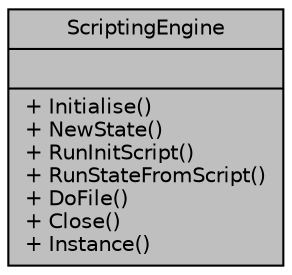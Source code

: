 digraph "ScriptingEngine"
{
 // LATEX_PDF_SIZE
  edge [fontname="Helvetica",fontsize="10",labelfontname="Helvetica",labelfontsize="10"];
  node [fontname="Helvetica",fontsize="10",shape=record];
  Node1 [label="{ScriptingEngine\n||+ Initialise()\l+ NewState()\l+ RunInitScript()\l+ RunStateFromScript()\l+ DoFile()\l+ Close()\l+ Instance()\l}",height=0.2,width=0.4,color="black", fillcolor="grey75", style="filled", fontcolor="black",tooltip="A singleton that gets information from and manages lua scripts."];
}
